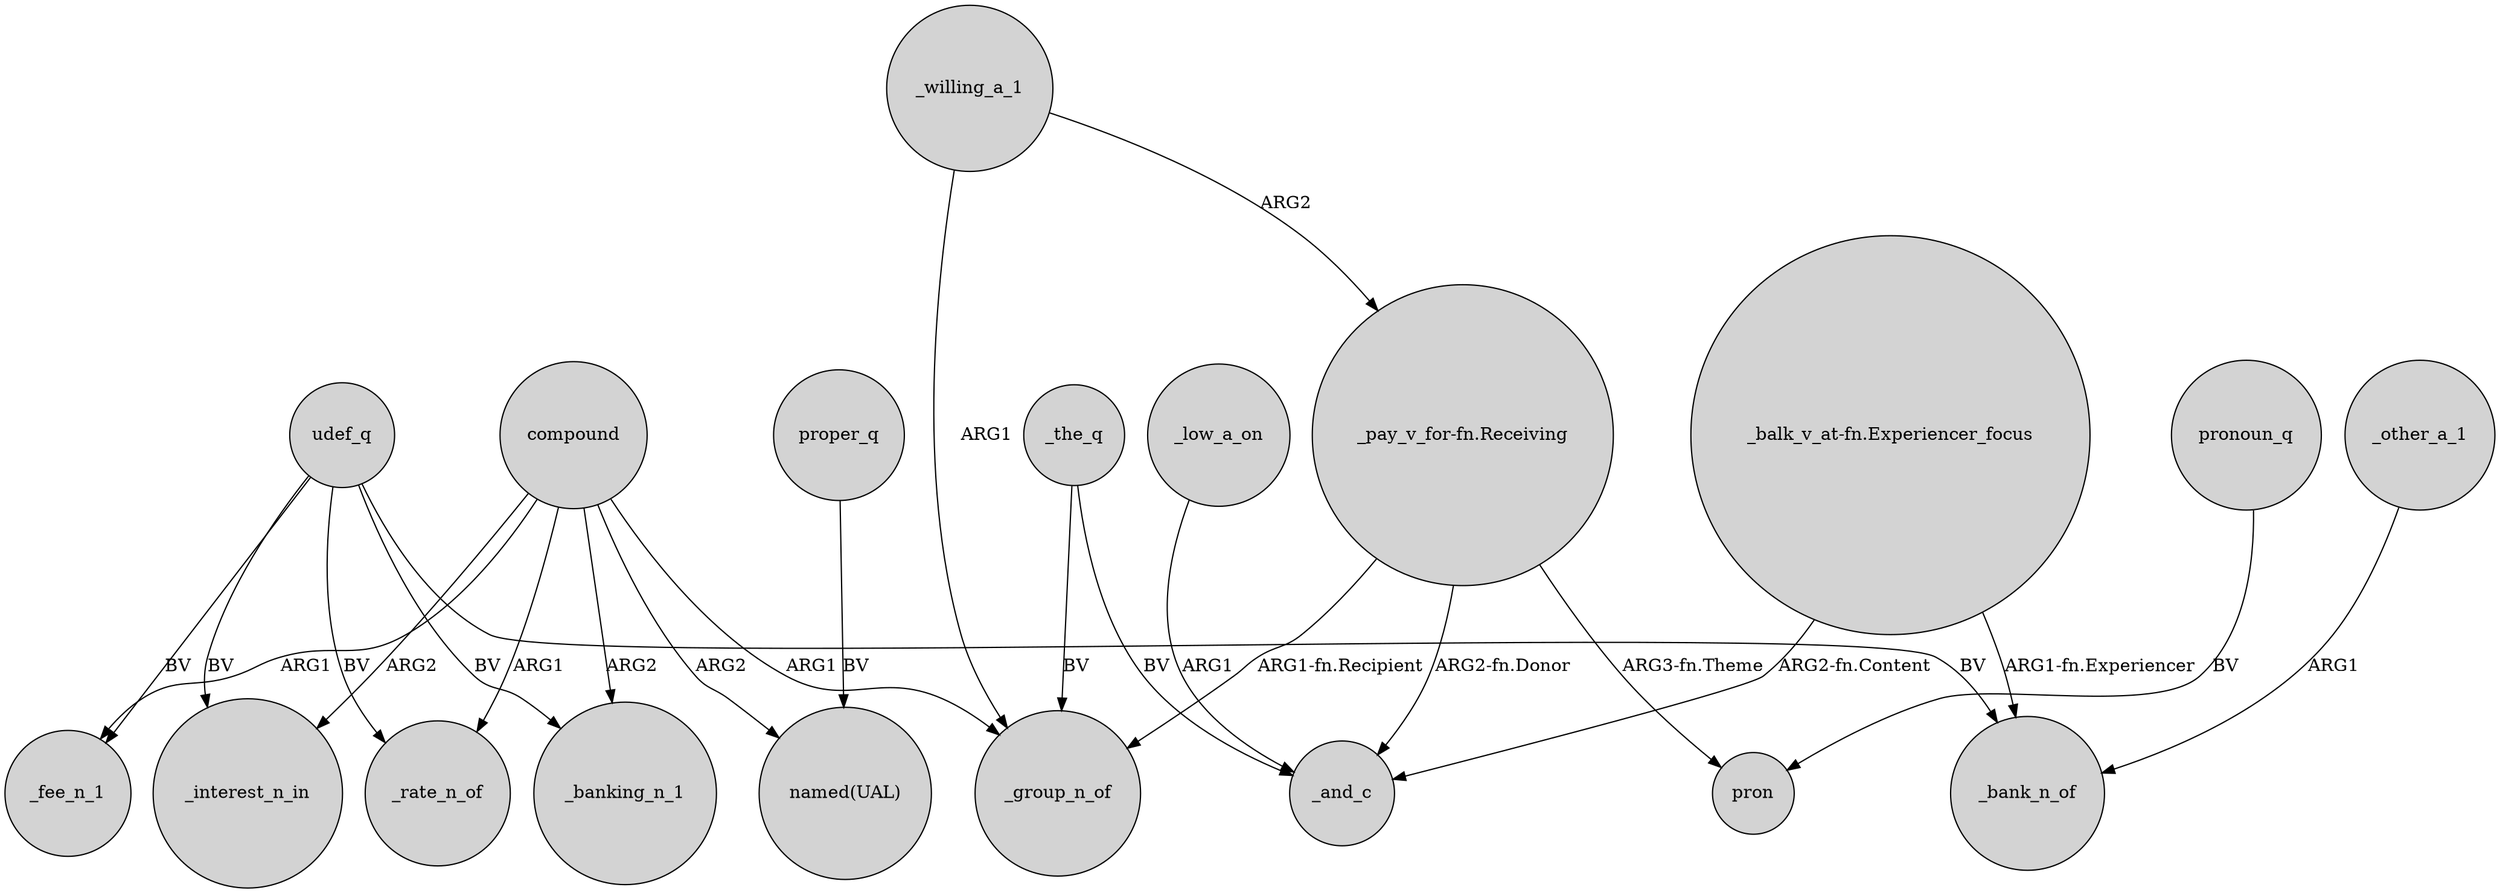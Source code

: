 digraph {
	node [shape=circle style=filled]
	udef_q -> _fee_n_1 [label=BV]
	_the_q -> _and_c [label=BV]
	"_pay_v_for-fn.Receiving" -> _and_c [label="ARG2-fn.Donor"]
	compound -> _fee_n_1 [label=ARG1]
	_willing_a_1 -> "_pay_v_for-fn.Receiving" [label=ARG2]
	"_balk_v_at-fn.Experiencer_focus" -> _bank_n_of [label="ARG1-fn.Experiencer"]
	"_balk_v_at-fn.Experiencer_focus" -> _and_c [label="ARG2-fn.Content"]
	udef_q -> _bank_n_of [label=BV]
	compound -> _rate_n_of [label=ARG1]
	udef_q -> _rate_n_of [label=BV]
	compound -> _group_n_of [label=ARG1]
	proper_q -> "named(UAL)" [label=BV]
	pronoun_q -> pron [label=BV]
	_low_a_on -> _and_c [label=ARG1]
	"_pay_v_for-fn.Receiving" -> pron [label="ARG3-fn.Theme"]
	_the_q -> _group_n_of [label=BV]
	udef_q -> _banking_n_1 [label=BV]
	compound -> _banking_n_1 [label=ARG2]
	"_pay_v_for-fn.Receiving" -> _group_n_of [label="ARG1-fn.Recipient"]
	compound -> "named(UAL)" [label=ARG2]
	udef_q -> _interest_n_in [label=BV]
	_other_a_1 -> _bank_n_of [label=ARG1]
	_willing_a_1 -> _group_n_of [label=ARG1]
	compound -> _interest_n_in [label=ARG2]
}
